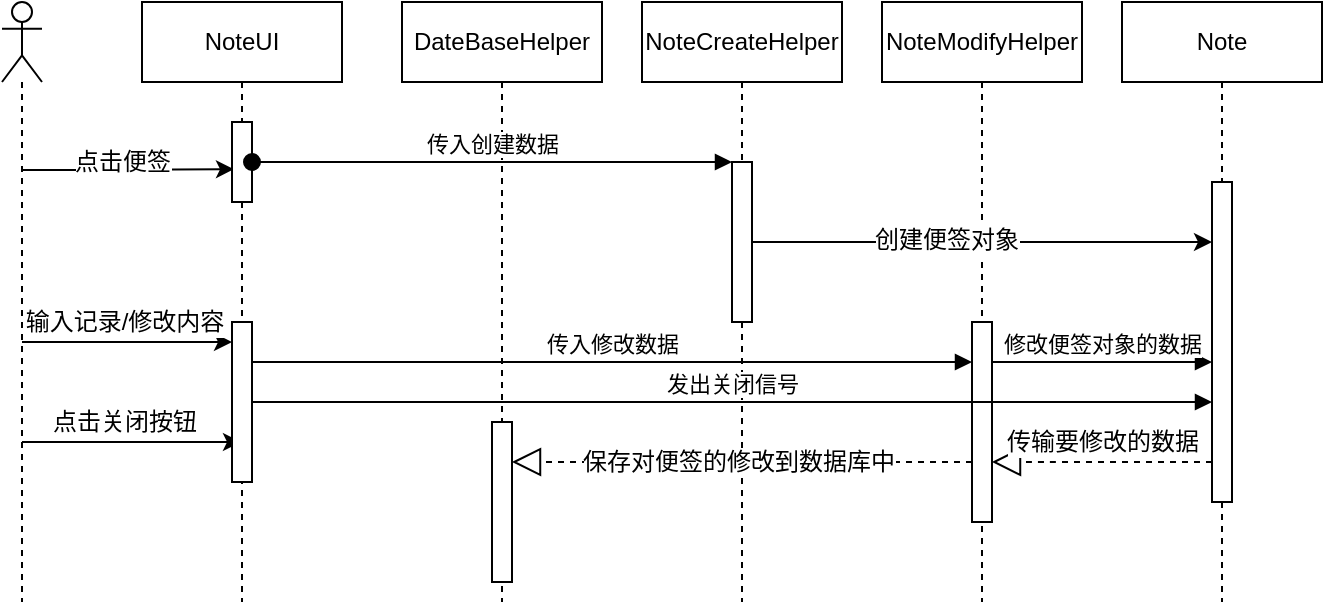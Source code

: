 <mxfile version="12.2.4" pages="1"><diagram id="KUHo7DO2pUHwArkpVdSJ" name="第 1 页"><mxGraphModel dx="805" dy="560" grid="1" gridSize="10" guides="1" tooltips="1" connect="1" arrows="1" fold="1" page="1" pageScale="1" pageWidth="827" pageHeight="1169" math="0" shadow="0"><root><mxCell id="0"/><mxCell id="1" parent="0"/><mxCell id="2" value="" style="edgeStyle=orthogonalEdgeStyle;rounded=0;orthogonalLoop=1;jettySize=auto;html=1;entryX=0.1;entryY=0.59;entryDx=0;entryDy=0;entryPerimeter=0;" parent="1" source="8" target="10" edge="1"><mxGeometry relative="1" as="geometry"><Array as="points"><mxPoint x="130" y="144"/><mxPoint x="130" y="144"/></Array></mxGeometry></mxCell><mxCell id="3" value="点击便签" style="text;html=1;resizable=0;points=[];align=center;verticalAlign=middle;labelBackgroundColor=#ffffff;" parent="2" vertex="1" connectable="0"><mxGeometry x="-0.239" y="1" relative="1" as="geometry"><mxPoint x="9.5" y="-3" as="offset"/></mxGeometry></mxCell><mxCell id="4" value="" style="edgeStyle=orthogonalEdgeStyle;rounded=0;orthogonalLoop=1;jettySize=auto;html=1;" parent="1" source="8" target="11" edge="1"><mxGeometry relative="1" as="geometry"><mxPoint x="170" y="270" as="targetPoint"/><Array as="points"><mxPoint x="150" y="230"/><mxPoint x="150" y="230"/></Array></mxGeometry></mxCell><mxCell id="5" value="输入记录/修改内容" style="text;html=1;resizable=0;points=[];align=center;verticalAlign=middle;labelBackgroundColor=#ffffff;" parent="4" vertex="1" connectable="0"><mxGeometry x="0.243" y="1" relative="1" as="geometry"><mxPoint x="-15" y="-9" as="offset"/></mxGeometry></mxCell><mxCell id="6" value="" style="edgeStyle=orthogonalEdgeStyle;rounded=0;orthogonalLoop=1;jettySize=auto;html=1;" parent="1" source="8" target="9" edge="1"><mxGeometry relative="1" as="geometry"><Array as="points"><mxPoint x="150" y="280"/><mxPoint x="150" y="280"/></Array></mxGeometry></mxCell><mxCell id="7" value="点击关闭按钮" style="text;html=1;resizable=0;points=[];align=center;verticalAlign=middle;labelBackgroundColor=#ffffff;" parent="6" vertex="1" connectable="0"><mxGeometry x="-0.081" y="-10" relative="1" as="geometry"><mxPoint y="-20" as="offset"/></mxGeometry></mxCell><mxCell id="8" value="" style="shape=umlLifeline;participant=umlActor;perimeter=lifelinePerimeter;whiteSpace=wrap;html=1;container=1;collapsible=0;recursiveResize=0;verticalAlign=top;spacingTop=36;labelBackgroundColor=#ffffff;outlineConnect=0;" parent="1" vertex="1"><mxGeometry x="90" y="60" width="20" height="300" as="geometry"/></mxCell><mxCell id="9" value="NoteUI" style="shape=umlLifeline;perimeter=lifelinePerimeter;whiteSpace=wrap;html=1;container=1;collapsible=0;recursiveResize=0;outlineConnect=0;" parent="1" vertex="1"><mxGeometry x="160" y="60" width="100" height="300" as="geometry"/></mxCell><mxCell id="10" value="" style="html=1;points=[];perimeter=orthogonalPerimeter;" parent="9" vertex="1"><mxGeometry x="45" y="60" width="10" height="40" as="geometry"/></mxCell><mxCell id="11" value="" style="html=1;points=[];perimeter=orthogonalPerimeter;" parent="9" vertex="1"><mxGeometry x="45" y="160" width="10" height="80" as="geometry"/></mxCell><mxCell id="12" value="DateBaseHelper" style="shape=umlLifeline;perimeter=lifelinePerimeter;whiteSpace=wrap;html=1;container=1;collapsible=0;recursiveResize=0;outlineConnect=0;" parent="1" vertex="1"><mxGeometry x="290" y="60" width="100" height="300" as="geometry"/></mxCell><mxCell id="14" value="" style="html=1;points=[];perimeter=orthogonalPerimeter;" parent="12" vertex="1"><mxGeometry x="45" y="210" width="10" height="80" as="geometry"/></mxCell><mxCell id="15" value="NoteCreateHelper" style="shape=umlLifeline;perimeter=lifelinePerimeter;whiteSpace=wrap;html=1;container=1;collapsible=0;recursiveResize=0;outlineConnect=0;" parent="1" vertex="1"><mxGeometry x="410" y="60" width="100" height="300" as="geometry"/></mxCell><mxCell id="16" value="" style="html=1;points=[];perimeter=orthogonalPerimeter;" parent="15" vertex="1"><mxGeometry x="45" y="80" width="10" height="80" as="geometry"/></mxCell><mxCell id="17" value="NoteModifyHelper" style="shape=umlLifeline;perimeter=lifelinePerimeter;whiteSpace=wrap;html=1;container=1;collapsible=0;recursiveResize=0;outlineConnect=0;" parent="1" vertex="1"><mxGeometry x="530" y="60" width="100" height="300" as="geometry"/></mxCell><mxCell id="18" value="Note" style="shape=umlLifeline;perimeter=lifelinePerimeter;whiteSpace=wrap;html=1;container=1;collapsible=0;recursiveResize=0;outlineConnect=0;" parent="1" vertex="1"><mxGeometry x="650" y="60" width="100" height="300" as="geometry"/></mxCell><mxCell id="19" value="" style="html=1;points=[];perimeter=orthogonalPerimeter;" parent="18" vertex="1"><mxGeometry x="45" y="90" width="10" height="160" as="geometry"/></mxCell><mxCell id="20" value="" style="html=1;points=[];perimeter=orthogonalPerimeter;" parent="1" vertex="1"><mxGeometry x="575" y="220" width="10" height="100" as="geometry"/></mxCell><mxCell id="22" value="传入创建数据" style="html=1;verticalAlign=bottom;startArrow=oval;endArrow=block;startSize=8;" parent="1" source="10" target="16" edge="1"><mxGeometry relative="1" as="geometry"><mxPoint x="345" y="150" as="sourcePoint"/></mxGeometry></mxCell><mxCell id="23" value="" style="edgeStyle=orthogonalEdgeStyle;rounded=0;orthogonalLoop=1;jettySize=auto;html=1;" parent="1" source="16" target="19" edge="1"><mxGeometry relative="1" as="geometry"><Array as="points"><mxPoint x="630" y="180"/><mxPoint x="630" y="180"/></Array></mxGeometry></mxCell><mxCell id="24" value="创建便签对象" style="text;html=1;resizable=0;points=[];align=center;verticalAlign=middle;labelBackgroundColor=#ffffff;" parent="23" vertex="1" connectable="0"><mxGeometry x="0.437" y="70" relative="1" as="geometry"><mxPoint x="-69" y="69" as="offset"/></mxGeometry></mxCell><mxCell id="25" value="传入修改数据" style="html=1;verticalAlign=bottom;endArrow=block;" parent="1" source="11" target="20" edge="1"><mxGeometry width="80" relative="1" as="geometry"><mxPoint x="340" y="220" as="sourcePoint"/><mxPoint x="420" y="220" as="targetPoint"/><Array as="points"><mxPoint x="270" y="240"/><mxPoint x="300" y="240"/><mxPoint x="400" y="240"/></Array></mxGeometry></mxCell><mxCell id="26" value="发出关闭信号" style="html=1;verticalAlign=bottom;endArrow=block;" parent="1" source="11" target="19" edge="1"><mxGeometry width="80" relative="1" as="geometry"><mxPoint x="240" y="250" as="sourcePoint"/><mxPoint x="585" y="250" as="targetPoint"/><Array as="points"/></mxGeometry></mxCell><mxCell id="27" value="" style="endArrow=block;dashed=1;endFill=0;endSize=12;html=1;" parent="1" source="20" target="14" edge="1"><mxGeometry width="160" relative="1" as="geometry"><mxPoint x="90" y="380" as="sourcePoint"/><mxPoint x="250" y="380" as="targetPoint"/><Array as="points"><mxPoint x="440" y="290"/></Array></mxGeometry></mxCell><mxCell id="28" value="保存对便签的修改到数据库中" style="text;html=1;resizable=0;points=[];align=center;verticalAlign=middle;labelBackgroundColor=#ffffff;" parent="27" vertex="1" connectable="0"><mxGeometry x="0.174" y="-18" relative="1" as="geometry"><mxPoint x="18" y="18" as="offset"/></mxGeometry></mxCell><mxCell id="29" value="修改便签对象的数据" style="html=1;verticalAlign=bottom;endArrow=block;" parent="1" source="20" target="19" edge="1"><mxGeometry width="80" relative="1" as="geometry"><mxPoint x="610" y="280" as="sourcePoint"/><mxPoint x="690" y="280" as="targetPoint"/><Array as="points"><mxPoint x="670" y="240"/></Array></mxGeometry></mxCell><mxCell id="30" value="" style="endArrow=block;dashed=1;endFill=0;endSize=12;html=1;" parent="1" source="19" target="20" edge="1"><mxGeometry width="160" relative="1" as="geometry"><mxPoint x="630" y="350" as="sourcePoint"/><mxPoint x="790" y="350" as="targetPoint"/><Array as="points"><mxPoint x="610" y="290"/></Array></mxGeometry></mxCell><mxCell id="31" value="传输要修改的数据" style="text;html=1;resizable=0;points=[];align=center;verticalAlign=middle;labelBackgroundColor=#ffffff;" parent="30" vertex="1" connectable="0"><mxGeometry x="0.545" y="-16" relative="1" as="geometry"><mxPoint x="30" y="6" as="offset"/></mxGeometry></mxCell></root></mxGraphModel></diagram></mxfile>